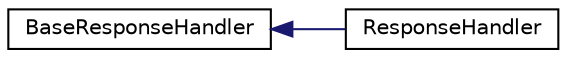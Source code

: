 digraph "Graphical Class Hierarchy"
{
 // LATEX_PDF_SIZE
  edge [fontname="Helvetica",fontsize="10",labelfontname="Helvetica",labelfontsize="10"];
  node [fontname="Helvetica",fontsize="10",shape=record];
  rankdir="LR";
  Node0 [label="BaseResponseHandler",height=0.2,width=0.4,color="black", fillcolor="white", style="filled",URL="$class_base_response_handler.html",tooltip="This class builds the base for handling the received messages from the STM board via serial."];
  Node0 -> Node1 [dir="back",color="midnightblue",fontsize="10",style="solid",fontname="Helvetica"];
  Node1 [label="ResponseHandler",height=0.2,width=0.4,color="black", fillcolor="white", style="filled",URL="$class_response_handler.html",tooltip="This class handles the receiving of the messages from the STM board via serial."];
}
